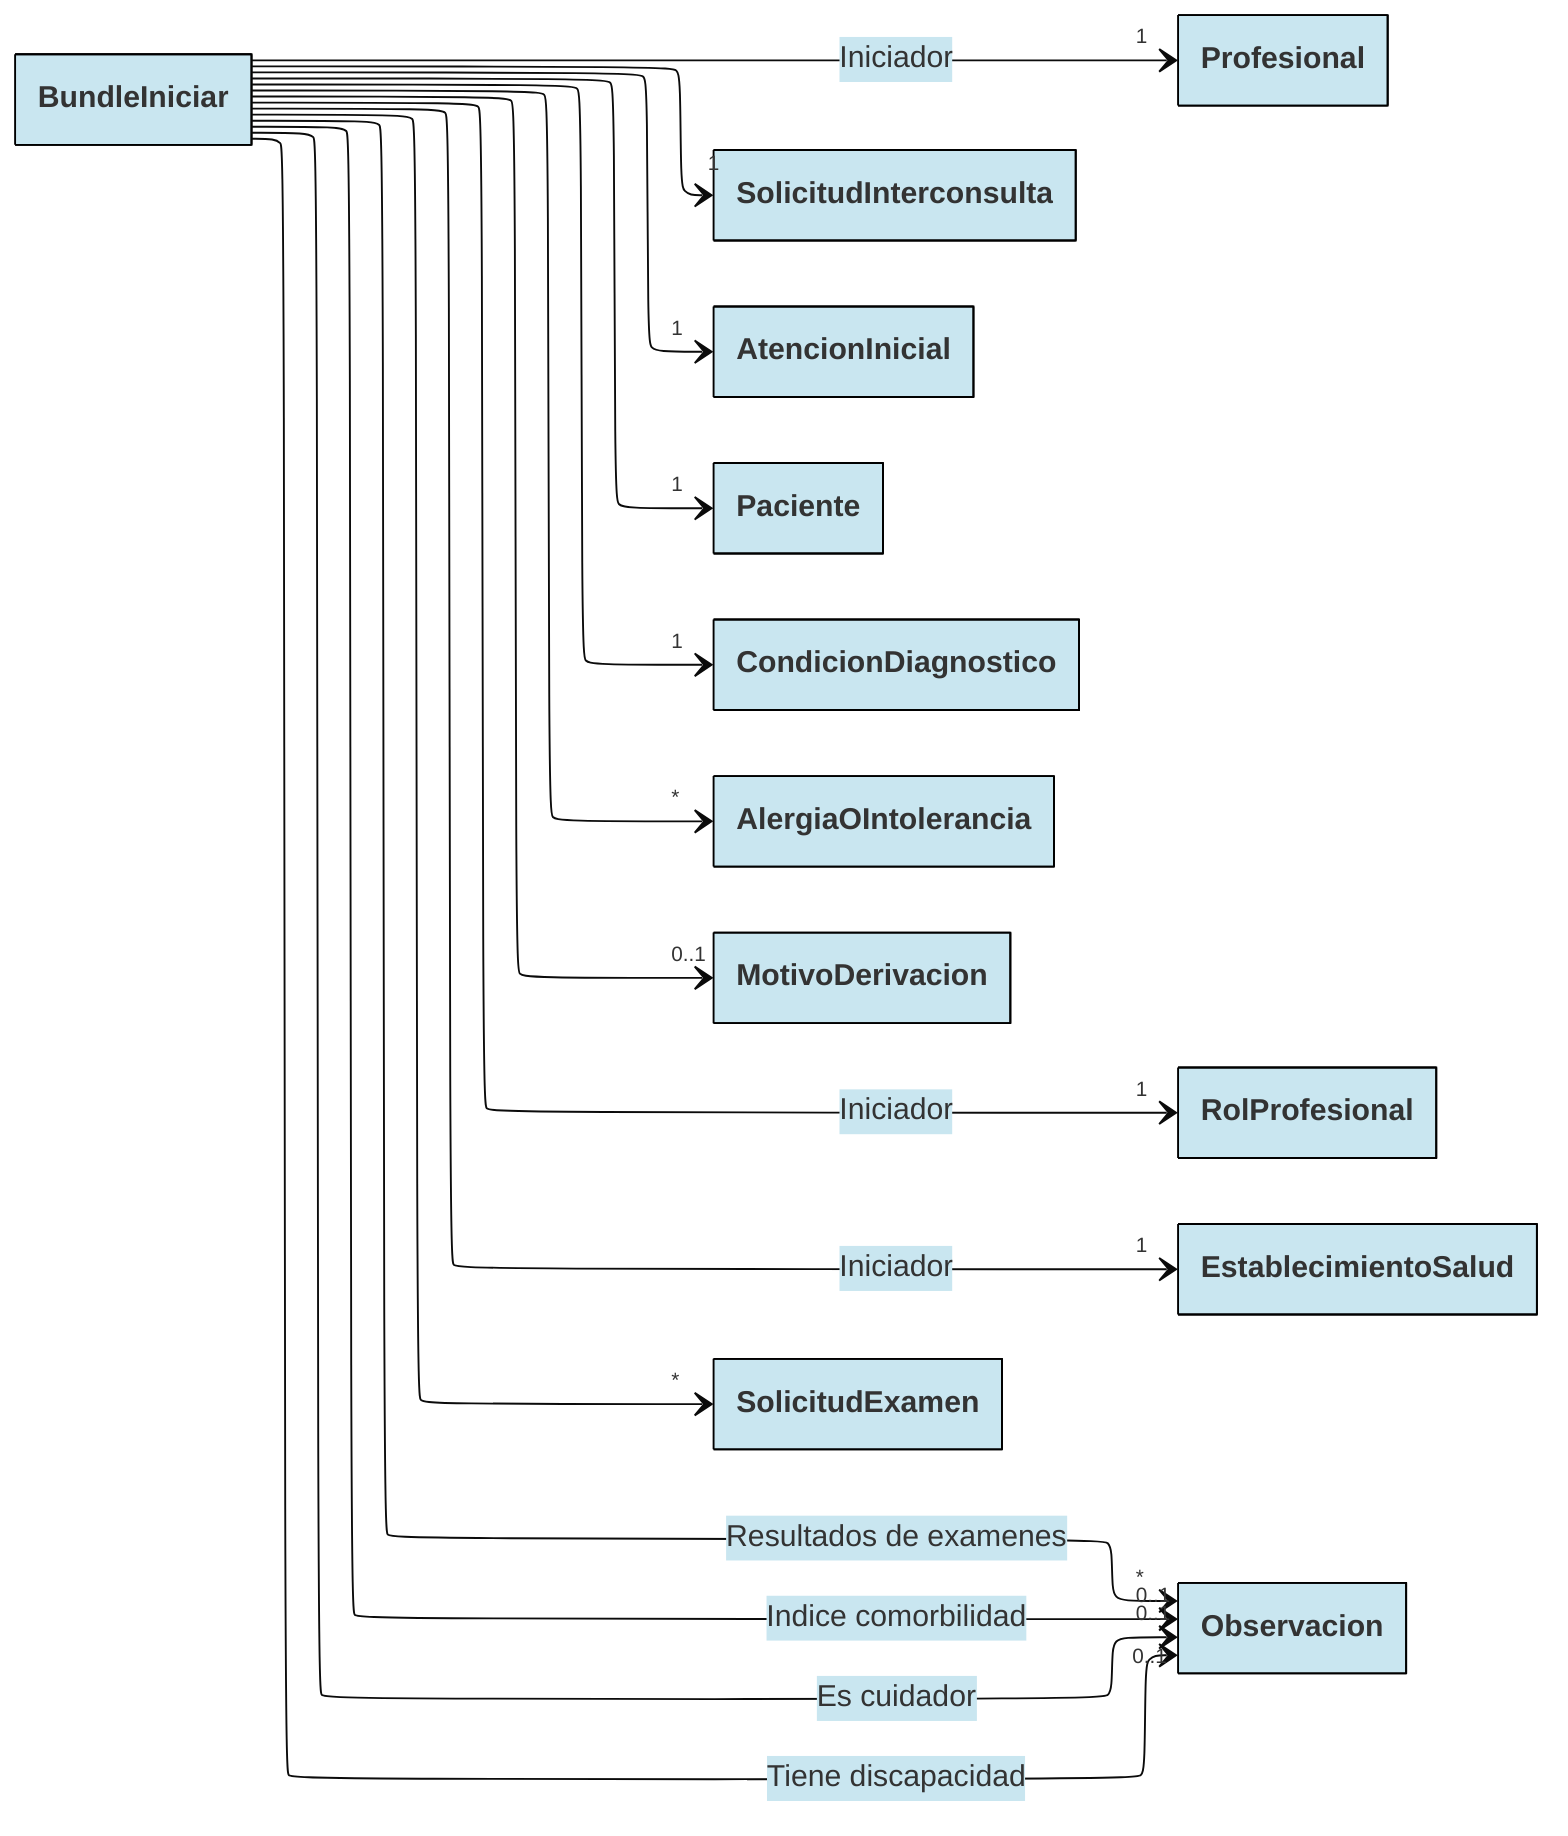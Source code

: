 ---
config:
  layout: elk
  theme: base
  class:
    hideEmptyMembersBox: true
  themeVariables:
    primaryBorderColor: "#000000"
    primaryColor: "#C9E6F0"
---

classDiagram
direction LR



class Profesional { }
class RolProfesional { }
class EstablecimientoSalud { }





BundleIniciar --> "1" SolicitudInterconsulta
link SolicitudInterconsulta "https://github.com/chris-f23/diagramas-fhir-tei/blob/main/docs/SolicitudInterconsulta.mmd"

BundleIniciar --> "1" AtencionInicial
link AtencionInicial "https://github.com/chris-f23/diagramas-fhir-tei/blob/main/docs/AtencionInicial.mmd"

BundleIniciar --> "1" Paciente
link Paciente "https://github.com/chris-f23/diagramas-fhir-tei/blob/main/docs/Paciente.mmd"

BundleIniciar --> "1" CondicionDiagnostico
link CondicionDiagnostico "https://github.com/chris-f23/diagramas-fhir-tei/blob/main/docs/CondicionDiagnostico.mmd"

BundleIniciar --> "0..1" Observacion: Indice comorbilidad
BundleIniciar --> "0..1" Observacion: Es cuidador
BundleIniciar --> "0..1" Observacion: Tiene discapacidad
BundleIniciar --> "*" Observacion: Resultados de examenes
link Observacion "https://github.com/chris-f23/diagramas-fhir-tei/blob/main/docs/Observacion.mmd"

BundleIniciar --> "*" AlergiaOIntolerancia
link AlergiaOIntolerancia "https://github.com/chris-f23/diagramas-fhir-tei/blob/main/docs/AlergiaOIntolerancia.mmd"



BundleIniciar --> "1" RolProfesional: Iniciador
link RolProfesional "https://github.com/chris-f23/diagramas-fhir-tei/blob/main/docs/RolProfesional.mmd"

BundleIniciar --> "1" Profesional: Iniciador
link Profesional "https://github.com/chris-f23/diagramas-fhir-tei/blob/main/docs/Profesional.mmd"

BundleIniciar --> "1" EstablecimientoSalud: Iniciador
link EstablecimientoSalud "https://github.com/chris-f23/diagramas-fhir-tei/blob/main/docs/EstablecimientoSalud.mmd"

BundleIniciar --> "0..1" MotivoDerivacion
link MotivoDerivacion "https://github.com/chris-f23/diagramas-fhir-tei/blob/main/docs/MotivoDerivacion.mmd"

BundleIniciar --> "*" SolicitudExamen
link SolicitudExamen "https://github.com/chris-f23/diagramas-fhir-tei/blob/main/docs/SolicitudExamen.mmd"


%% RolProfesional ..> "1" EstablecimientoSalud
%% RolProfesional ..> "1" Profesional

%% SolicitudInterconsulta ..> "1" Paciente: Subject
%% SolicitudInterconsulta ..> "0..1" AtencionInicial: Encounter
%% SolicitudInterconsulta ..> "0..1" RolProfesional: Requester


%% AtencionInicial ..> "1" Paciente: Subject
%% AtencionInicial ..> "1" CondicionDiagnostico: Diagnostico de inicio



%% SolicitudInterconsulta ..> "0..1" CondicionDiagnostico: Diagnostico de inicio
%% SolicitudInterconsulta ..> "*" AlergiaOIntolerancia: Alergias
%% SolicitudInterconsulta ..> "0..1" Observacion: Indice de comorbilidad
%% SolicitudInterconsulta ..> "0..1" Observacion: Es cuidador
%% SolicitudInterconsulta ..> "0..1" Observacion: Tiene discapacidad
%% SolicitudInterconsulta ..> "0..1" MotivoDerivacion: Motivo de derivación
%% SolicitudInterconsulta ..> "*" SolicitudExamen: Solicitudes de examenes
%% SolicitudInterconsulta ..> "*" Observacion: Resultados de examenes